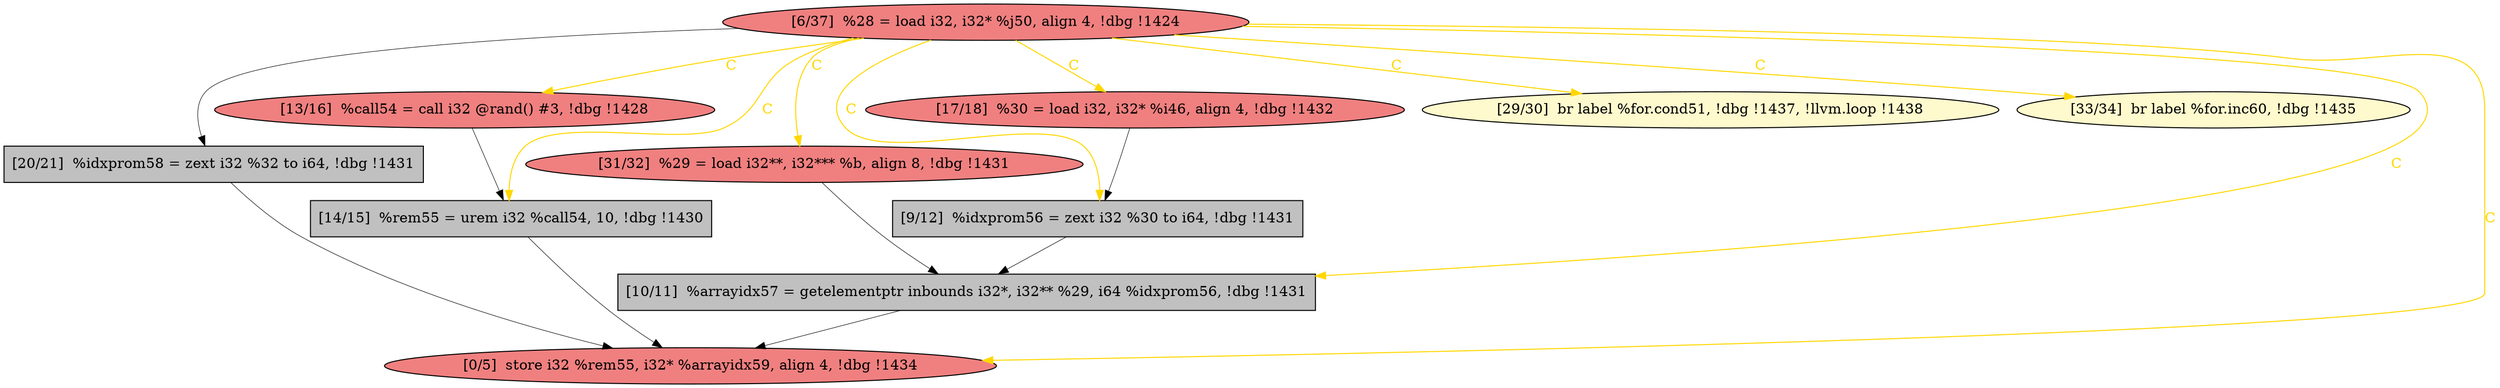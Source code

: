 
digraph G {


node6667 [fillcolor=grey,label="[20/21]  %idxprom58 = zext i32 %32 to i64, !dbg !1431",shape=rectangle,style=filled ]
node6664 [fillcolor=lightcoral,label="[13/16]  %call54 = call i32 @rand() #3, !dbg !1428",shape=ellipse,style=filled ]
node6658 [fillcolor=lightcoral,label="[17/18]  %30 = load i32, i32* %i46, align 4, !dbg !1432",shape=ellipse,style=filled ]
node6660 [fillcolor=lightcoral,label="[31/32]  %29 = load i32**, i32*** %b, align 8, !dbg !1431",shape=ellipse,style=filled ]
node6668 [fillcolor=grey,label="[14/15]  %rem55 = urem i32 %call54, 10, !dbg !1430",shape=rectangle,style=filled ]
node6665 [fillcolor=grey,label="[10/11]  %arrayidx57 = getelementptr inbounds i32*, i32** %29, i64 %idxprom56, !dbg !1431",shape=rectangle,style=filled ]
node6659 [fillcolor=lemonchiffon,label="[29/30]  br label %for.cond51, !dbg !1437, !llvm.loop !1438",shape=ellipse,style=filled ]
node6661 [fillcolor=lightcoral,label="[6/37]  %28 = load i32, i32* %j50, align 4, !dbg !1424",shape=ellipse,style=filled ]
node6666 [fillcolor=lemonchiffon,label="[33/34]  br label %for.inc60, !dbg !1435",shape=ellipse,style=filled ]
node6662 [fillcolor=grey,label="[9/12]  %idxprom56 = zext i32 %30 to i64, !dbg !1431",shape=rectangle,style=filled ]
node6663 [fillcolor=lightcoral,label="[0/5]  store i32 %rem55, i32* %arrayidx59, align 4, !dbg !1434",shape=ellipse,style=filled ]

node6661->node6662 [style=solid,color=gold,label="C",penwidth=1.0,fontcolor=gold ]
node6661->node6668 [style=solid,color=gold,label="C",penwidth=1.0,fontcolor=gold ]
node6668->node6663 [style=solid,color=black,label="",penwidth=0.5,fontcolor=black ]
node6661->node6664 [style=solid,color=gold,label="C",penwidth=1.0,fontcolor=gold ]
node6661->node6665 [style=solid,color=gold,label="C",penwidth=1.0,fontcolor=gold ]
node6664->node6668 [style=solid,color=black,label="",penwidth=0.5,fontcolor=black ]
node6658->node6662 [style=solid,color=black,label="",penwidth=0.5,fontcolor=black ]
node6661->node6667 [style=solid,color=black,label="",penwidth=0.5,fontcolor=black ]
node6662->node6665 [style=solid,color=black,label="",penwidth=0.5,fontcolor=black ]
node6661->node6658 [style=solid,color=gold,label="C",penwidth=1.0,fontcolor=gold ]
node6660->node6665 [style=solid,color=black,label="",penwidth=0.5,fontcolor=black ]
node6661->node6660 [style=solid,color=gold,label="C",penwidth=1.0,fontcolor=gold ]
node6665->node6663 [style=solid,color=black,label="",penwidth=0.5,fontcolor=black ]
node6661->node6666 [style=solid,color=gold,label="C",penwidth=1.0,fontcolor=gold ]
node6661->node6659 [style=solid,color=gold,label="C",penwidth=1.0,fontcolor=gold ]
node6667->node6663 [style=solid,color=black,label="",penwidth=0.5,fontcolor=black ]
node6661->node6663 [style=solid,color=gold,label="C",penwidth=1.0,fontcolor=gold ]


}
